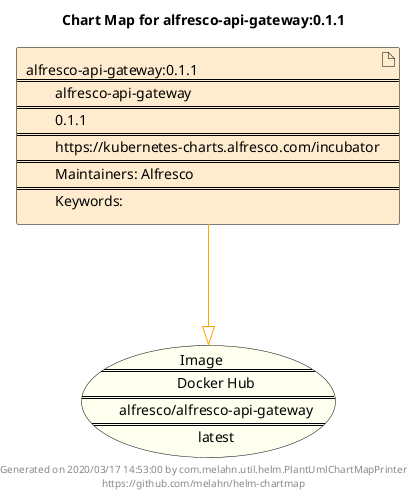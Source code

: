@startuml
skinparam linetype ortho
skinparam backgroundColor white
skinparam usecaseBorderColor black
skinparam usecaseArrowColor LightSlateGray
skinparam artifactBorderColor black
skinparam artifactArrowColor LightSlateGray

title Chart Map for alfresco-api-gateway:0.1.1

'There is one referenced Helm Chart
artifact "alfresco-api-gateway:0.1.1\n====\n\talfresco-api-gateway\n====\n\t0.1.1\n====\n\thttps://kubernetes-charts.alfresco.com/incubator\n====\n\tMaintainers: Alfresco\n====\n\tKeywords: " as alfresco_api_gateway_0_1_1 #BlanchedAlmond

'There is one referenced Docker Image
usecase "Image\n====\n\tDocker Hub\n====\n\talfresco/alfresco-api-gateway\n====\n\tlatest" as alfresco_alfresco_api_gateway_latest #Ivory

'Chart Dependencies
alfresco_api_gateway_0_1_1--[#orange]-|>alfresco_alfresco_api_gateway_latest

center footer Generated on 2020/03/17 14:53:00 by com.melahn.util.helm.PlantUmlChartMapPrinter\nhttps://github.com/melahn/helm-chartmap
@enduml
